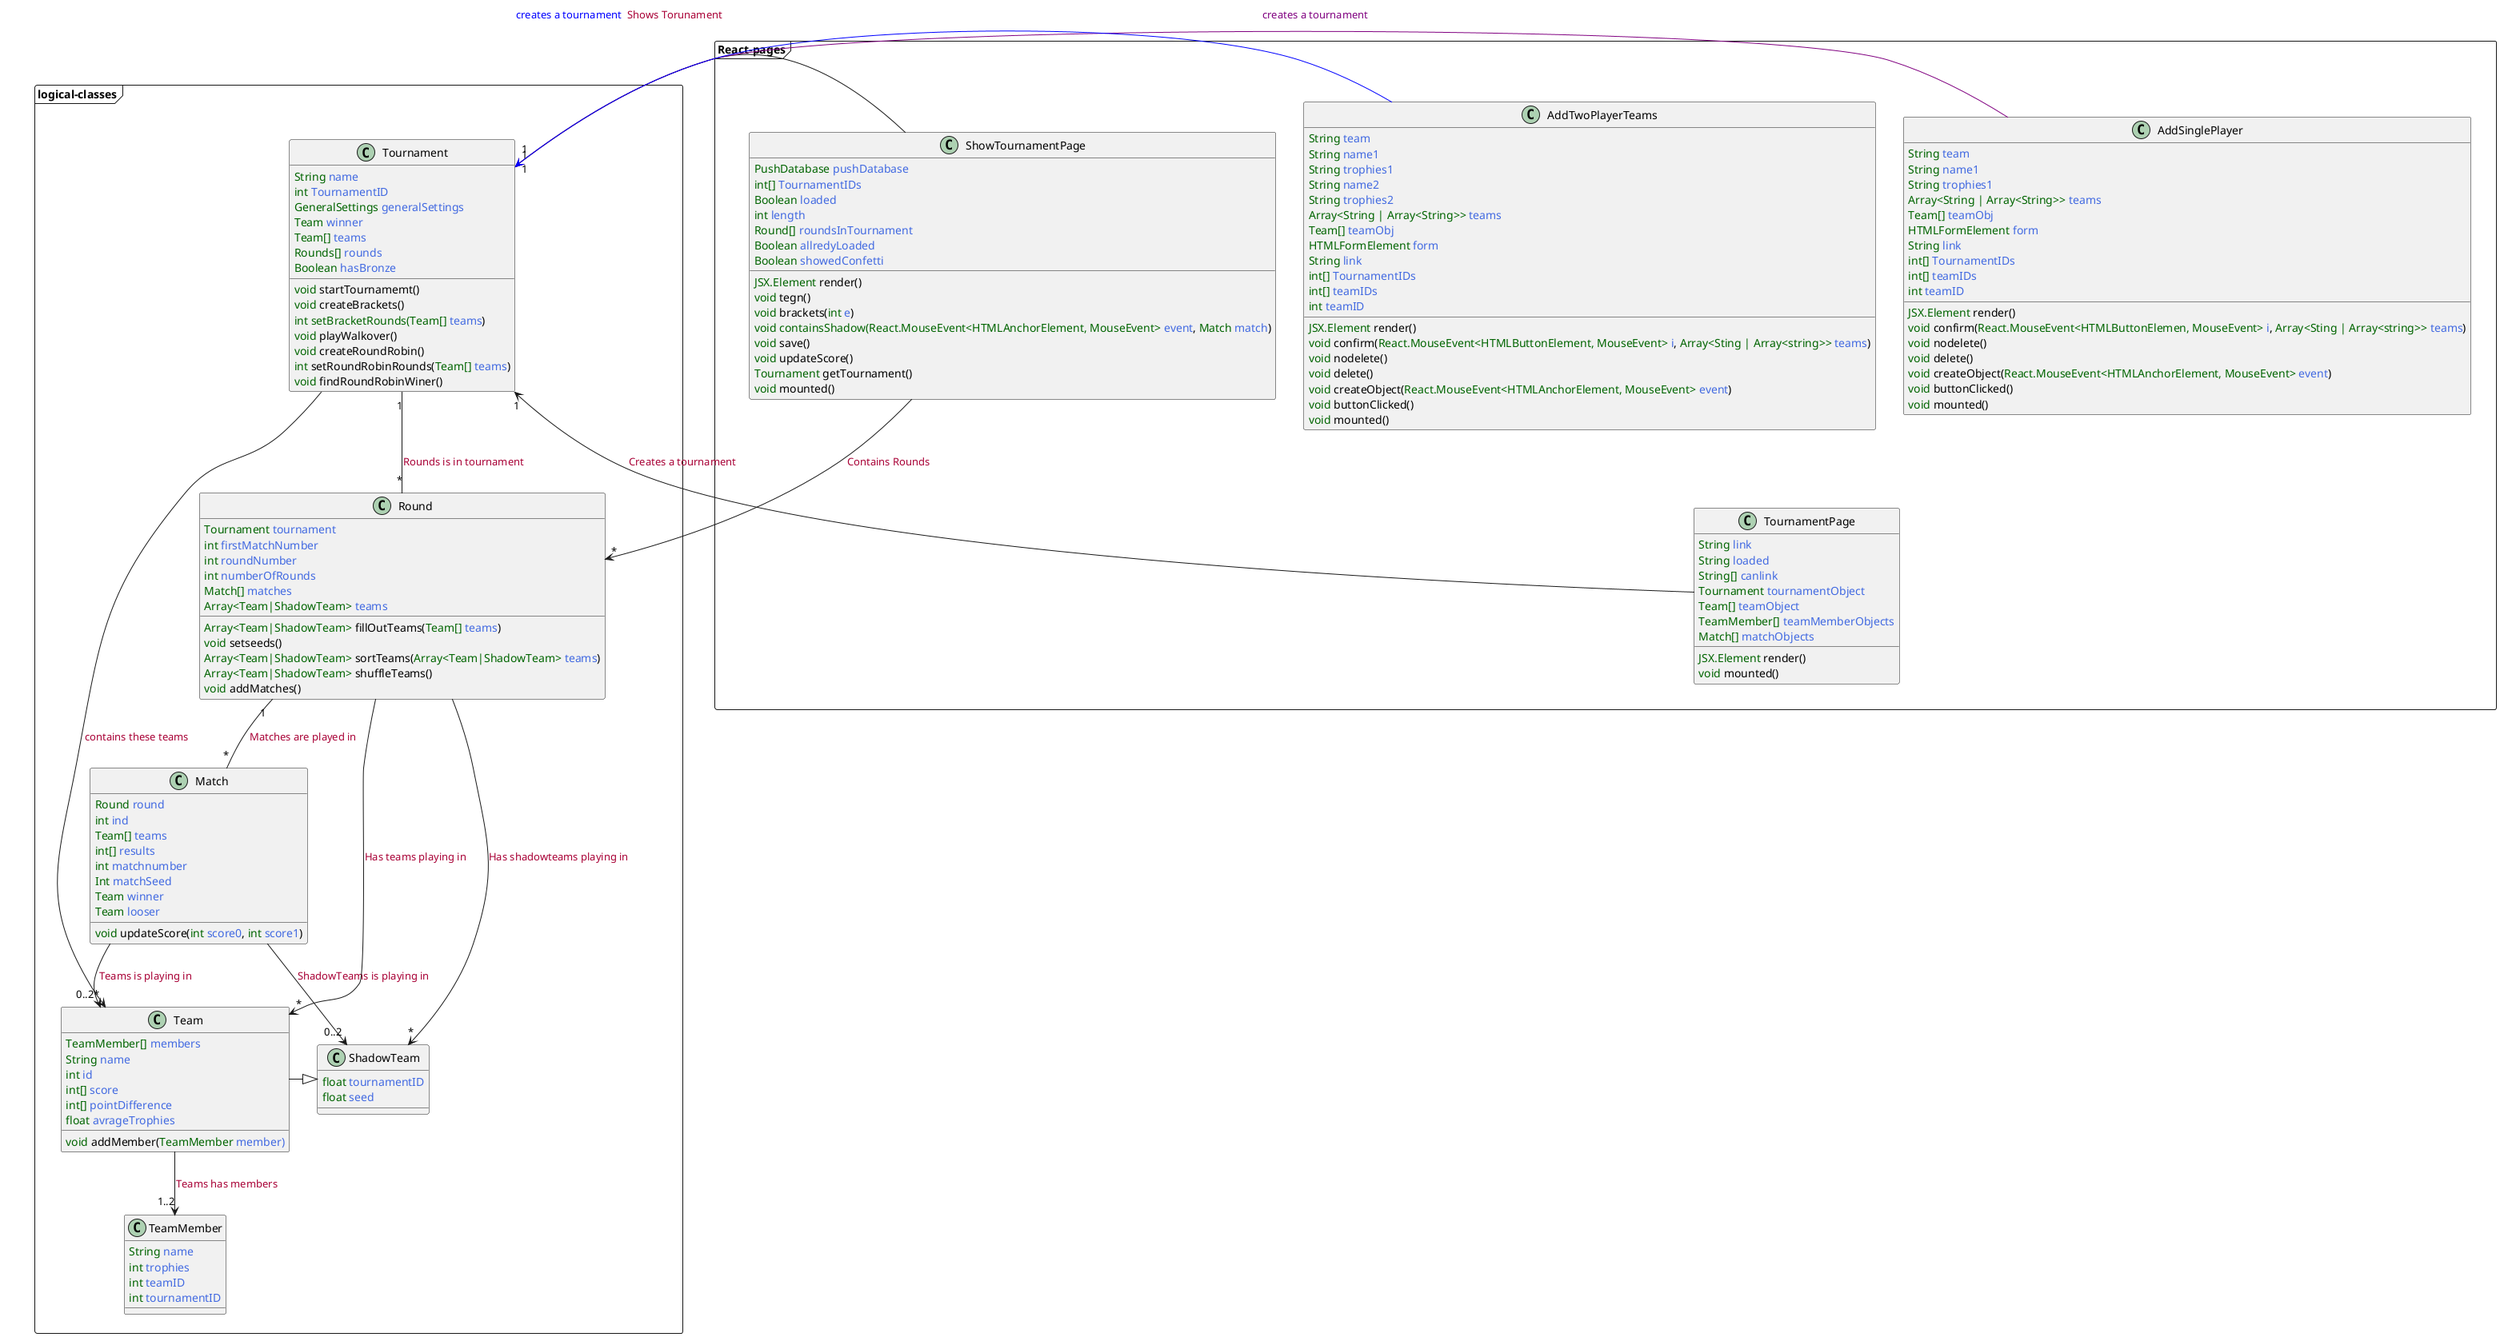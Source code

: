 @startuml MachineBorderThicknes

'left to right direction



Package React-pages <<frame>>{

    together {

        Class AddSinglePlayer{
            <color:darkGreen>String <color:royalBlue>team
            <color:darkGreen>String <color:royalBlue>name1 
            <color:darkGreen>String <color:royalBlue>trophies1
            <color:darkGreen>Array<String | Array<String>> <color:royalBlue>teams
            <color:darkGreen>Team[] <color:royalBlue>teamObj
            <color:darkGreen>HTMLFormElement <color:royalBlue>form
            <color:darkGreen>String <color:royalBlue>link
            <color:darkGreen>int[] <color:royalBlue>TournamentIDs 
            <color:darkGreen>int[] <color:royalBlue>teamIDs
            <color:darkGreen>int <color:royalBlue>teamID 

            <color:darkGreen>JSX.Element</color> render()
            <color:darkGreen>void</color> confirm(<color:darkGreen>React.MouseEvent<HTMLButtonElemen, MouseEvent> <color:royalBlue>i</color>, <color:darkGreen>Array<Sting | Array<string>> <color:royalBlue>teams</color>)
            <color:darkGreen>void</color> nodelete()
            <color:darkGreen>void</color> delete()
            <color:darkGreen>void</color> createObject(<color:darkGreen>React.MouseEvent<HTMLAnchorElement, MouseEvent> <color:royalBlue>event</color>)
            <color:darkGreen>void</color> buttonClicked()
            <color:darkGreen>void</color> mounted()       
        }

        Class AddTwoPlayerTeams{
            <color:darkGreen>String <color:royalBlue>team
            <color:darkGreen>String <color:royalBlue>name1 
            <color:darkGreen>String <color:royalBlue>trophies1
            <color:darkGreen>String <color:royalBlue>name2
            <color:darkGreen>String <color:royalBlue>trophies2
            <color:darkGreen>Array<String | Array<String>> <color:royalBlue>teams
            <color:darkGreen>Team[] <color:royalBlue>teamObj
            <color:darkGreen>HTMLFormElement <color:royalBlue>form
            <color:darkGreen>String <color:royalBlue>link
            <color:darkGreen>int[] <color:royalBlue>TournamentIDs 
            <color:darkGreen>int[] <color:royalBlue>teamIDs
            <color:darkGreen>int <color:royalBlue>teamID 

            <color:darkGreen>JSX.Element</color> render()
            <color:darkGreen>void</color> confirm(<color:darkGreen>React.MouseEvent<HTMLButtonElement, MouseEvent> <color:royalBlue>i</color>, <color:darkGreen>Array<Sting | Array<string>> <color:royalBlue>teams</color>)
            <color:darkGreen>void</color> nodelete()
            <color:darkGreen>void</color> delete()
            <color:darkGreen>void</color> createObject(<color:darkGreen>React.MouseEvent<HTMLAnchorElement, MouseEvent> <color:royalBlue>event</color>)
            <color:darkGreen>void</color> buttonClicked()
            <color:darkGreen>void</color> mounted()
        }

        Class TournamentPage{
            <color:darkGreen>String <color:royalBlue>link
            <color:darkGreen>String <color:royalBlue>loaded
            <color:darkGreen>String[] <color:royalBlue>canlink
            <color:darkGreen>Tournament <color:royalBlue>tournamentObject
            <color:darkGreen>Team[] <color:royalBlue>teamObject
            <color:darkGreen>TeamMember[] <color:royalBlue>teamMemberObjects
            <color:darkGreen>Match[] <color:royalBlue>matchObjects

            <color:darkGreen>JSX.Element</color> render()
            <color:darkGreen>void</color> mounted()
        }

    }
    

    
    Class ShowTournamentPage{
        <color:darkGreen>PushDatabase <color:royalBlue>pushDatabase
        <color:darkGreen>int[] <color:royalBlue>TournamentIDs
        <color:darkGreen>Boolean <color:royalBlue>loaded
        <color:darkGreen>int <color:royalBlue>length
        <color:darkGreen>Round[] <color:royalBlue>roundsInTournament
        <color:darkGreen>Boolean <color:royalBlue>allredyLoaded
        <color:darkGreen>Boolean <color:royalBlue>showedConfetti

        <color:darkGreen>JSX.Element</color> render()
        <color:darkGreen>void</color> tegn()
        <color:darkGreen>void</color> brackets(<color:darkGreen>int <color:royalBlue>e</color>)
        <color:darkGreen>void containsShadow(<color:darkGreen>React.MouseEvent<HTMLAnchorElement, MouseEvent> <color:royalBlue>event</color>, <color:darkGreen>Match <color:royalBlue>match</color>)
        <color:darkGreen>void</color> save()
        <color:darkGreen>void</color> updateScore()
        <color:darkGreen>Tournament</color> getTournament()
        <color:darkGreen>void</color> mounted()

    }

}

package logical-classes <<frame>>{

    Class Tournament{
        <color:darkGreen>String <color:royalBlue>name
        <color:darkGreen>int <color:royalBlue>TournamentID
        <color:darkGreen>GeneralSettings <color:royalBlue>generalSettings
        <color:darkGreen>Team <color:royalBlue>winner
        <color:darkGreen>Team[] <color:royalBlue>teams
        <color:darkGreen>Rounds[] <color:royalBlue>rounds
        <color:darkGreen>Boolean <color:royalBlue>hasBronze

        <color:darkGreen>void</color> startTournamemt()
        <color:darkGreen>void</color> createBrackets()
        <color:darkGreen>int setBracketRounds(<color:darkGreen>Team[] <color:royalBlue>teams</color>)
        <color:darkGreen>void</color> playWalkover()
        <color:darkGreen>void</color> createRoundRobin()
        <color:darkGreen>int</color> setRoundRobinRounds(<color:darkGreen>Team[] <color:royalBlue>teams</color>)
        <color:darkGreen>void</color> findRoundRobinWiner()
    }

    Class Round{
        <color:darkGreen>Tournament <color:royalBlue>tournament
        <color:darkGreen>int <color:royalBlue>firstMatchNumber
        <color:darkGreen>int <color:royalBlue>roundNumber
        <color:darkGreen>int <color:royalBlue>numberOfRounds
        <color:darkGreen>Match[] <color:royalBlue>matches
        <color:darkGreen>Array<Team|ShadowTeam> <color:royalBlue>teams

        <color:darkGreen>Array<Team|ShadowTeam></color> fillOutTeams(<color:darkGreen>Team[] <color:royalBlue>teams</color>)
        <color:darkGreen>void</color> setseeds()
        <color:darkGreen>Array<Team|ShadowTeam></color> sortTeams(<color:darkGreen>Array<Team|ShadowTeam> <color:royalBlue>teams</color>)
        <color:darkGreen>Array<Team|ShadowTeam></color> shuffleTeams()
        <color:darkGreen>void</color> addMatches()


    }

    Class Match{
        <color:darkGreen>Round <color:royalBlue>round 
        <color:darkGreen>int <color:royalBlue>ind 
        <color:darkGreen>Team[] <color:royalBlue>teams
        <color:darkGreen>int[] <color:royalBlue>results
        <color:darkGreen>int <color:royalBlue>matchnumber
        <color:darkGreen>Int <color:royalBlue>matchSeed
        <color:darkGreen>Team <color:royalBlue>winner
        <color:darkGreen>Team <color:royalBlue>looser

        <color:darkGreen>void</color> updateScore(<color:darkGreen>int <color:royalBlue>score0</color>, <color:darkGreen>int <color:royalBlue>score1</color>)
    }

    Class Team{
        <color:darkGreen>TeamMember[] <color:royalBlue>members
        <color:darkGreen>String <color:royalBlue>name
        <color:darkGreen>int <color:royalBlue>id
        <color:darkGreen>int[] <color:royalBlue>score 
        <color:darkGreen>int[] <color:royalBlue>pointDifference
        <color:darkGreen>float <color:royalBlue>avrageTrophies

        <color:darkGreen>void</color> addMember(<color:darkGreen>TeamMember <color:royalBlue>member)
    }

    Class ShadowTeam {
        <color:darkGreen>float <color:royalBlue>tournamentID
        <color:darkGreen>float <color:royalBlue>seed
    }

    class TeamMember{
        <color:darkGreen>String <color:royalBlue>name
        <color:darkGreen>int <color:royalBlue>trophies
        <color:darkGreen>int <color:royalBlue>teamID
        <color:darkGreen>int <color:royalBlue>tournamentID
    }

}



Tournament "1" -- "*" Round : <color:A80035>Rounds is in tournament
Tournament --> "*" Team : <color:A80035>contains these teams 
Round"1" --"*" Match : <color:A80035>Matches are played in
Match-->"0..2"Team : <color:A80035>Teams is playing in 
Match-->"0..2"ShadowTeam : <color:A80035>ShadowTeams is playing in 
Team-->"1..2"TeamMember : <color:A80035>Teams has members
Round-->"*"Team : <color:A80035>Has teams playing in
Round -->"*"ShadowTeam : <color:A80035>Has shadowteams playing in

ShowTournamentPage--> "*" Round : <color:A80035>Contains Rounds
ShowTournamentPage--> "1" Tournament : <color:A80035>Shows Torunament



AddSinglePlayer -[#purple]left->"1" Tournament : <color:purple>creates a tournament
AddTwoPlayerTeams -[#blue]left->"1" Tournament : <color:blue>creates a tournament

TournamentPage -down->"1" Tournament : <color:A80035>Creates a tournament


Team-r-|>ShadowTeam




"React-pages"-down[hidden]>"logical-classes"

AddSinglePlayer-down[hidden]->ShowTournamentPage

AddSinglePlayer-down[hidden]->TournamentPage

AddSinglePlayer-left[hidden]->ShowTournamentPage





@enduml
